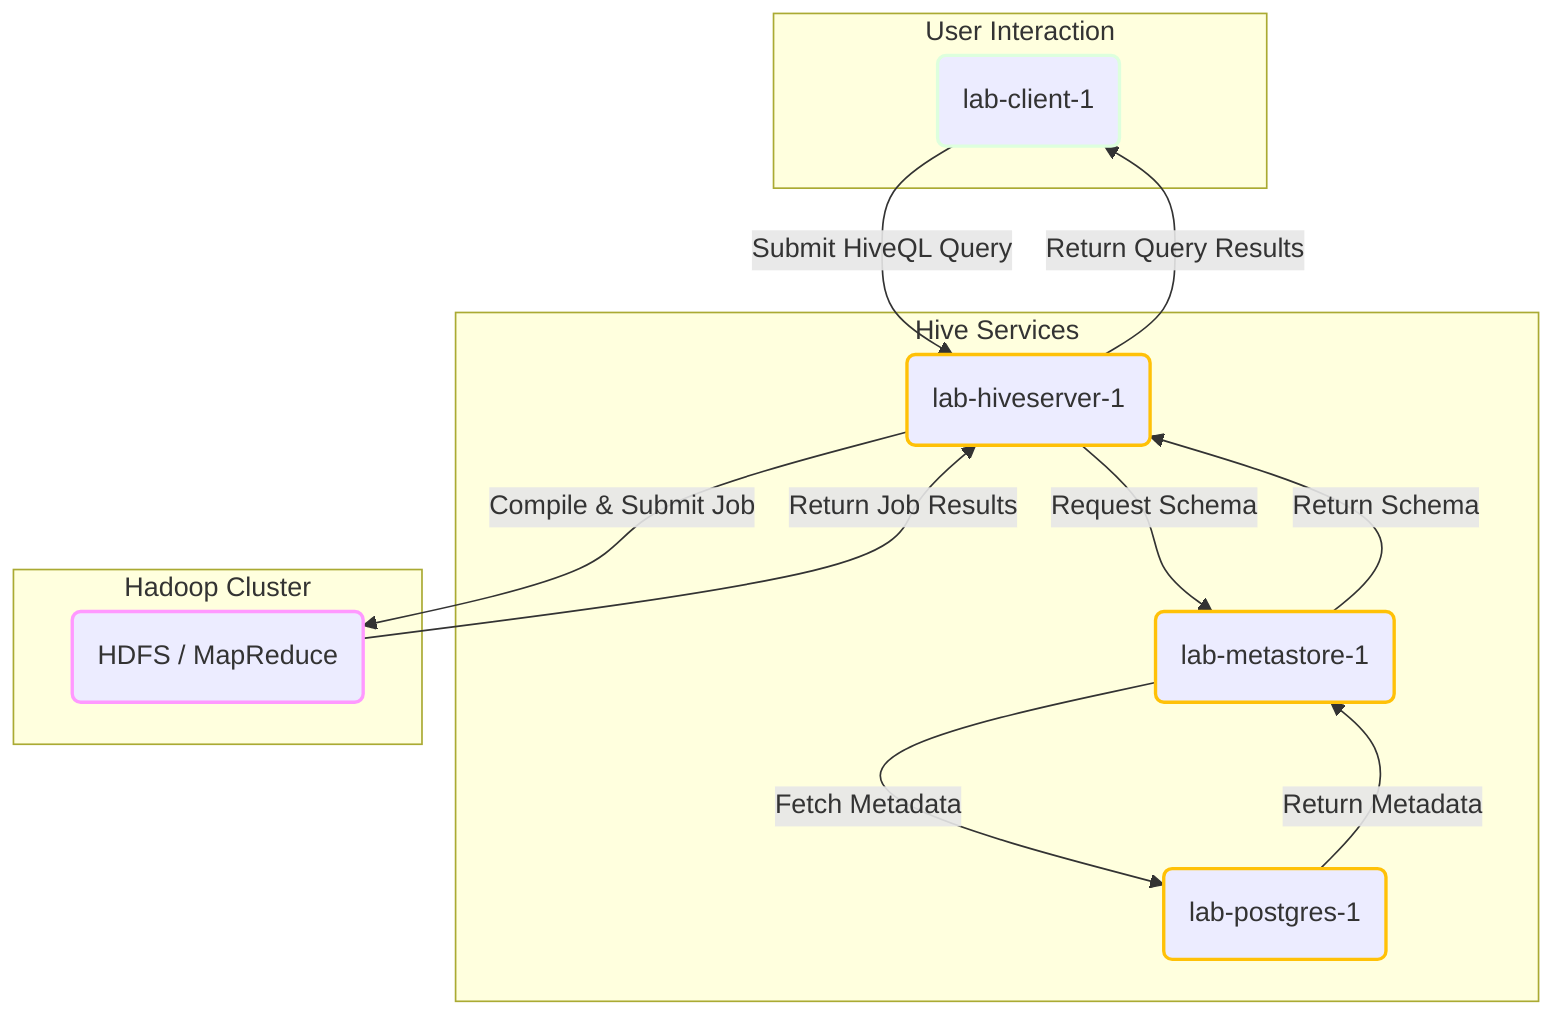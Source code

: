 graph TD
    subgraph "User Interaction"
        Client("lab-client-1")
    end

    subgraph "Hive Services"
        direction TB
        Hiveserver("lab-hiveserver-1")
        Metastore("lab-metastore-1")
        MetastoreDB("lab-postgres-1")
    end

    subgraph "Hadoop Cluster"
        Hadoop("HDFS / MapReduce")
    end

    %% --- Connections ---

    %% Hive Query Flow
    Client -- "Submit HiveQL Query" --> Hiveserver
    Hiveserver -- "Request Schema" --> Metastore
    Metastore -- "Fetch Metadata" --> MetastoreDB
    MetastoreDB -- "Return Metadata" --> Metastore
    Metastore -- "Return Schema" --> Hiveserver
    Hiveserver -- "Compile & Submit Job" --> Hadoop
    Hadoop -- "Return Job Results" --> Hiveserver
    Hiveserver -- "Return Query Results" --> Client

    %% Style Definitions
    classDef hive stroke:#ffc107,stroke-width:2px;
    classDef hadoop stroke:#f9f,stroke-width:2px;
    classDef client stroke:#dfd,stroke-width:2px;

    class Hiveserver,Metastore,MetastoreDB hive;
    class Hadoop hadoop;
    class Client client;